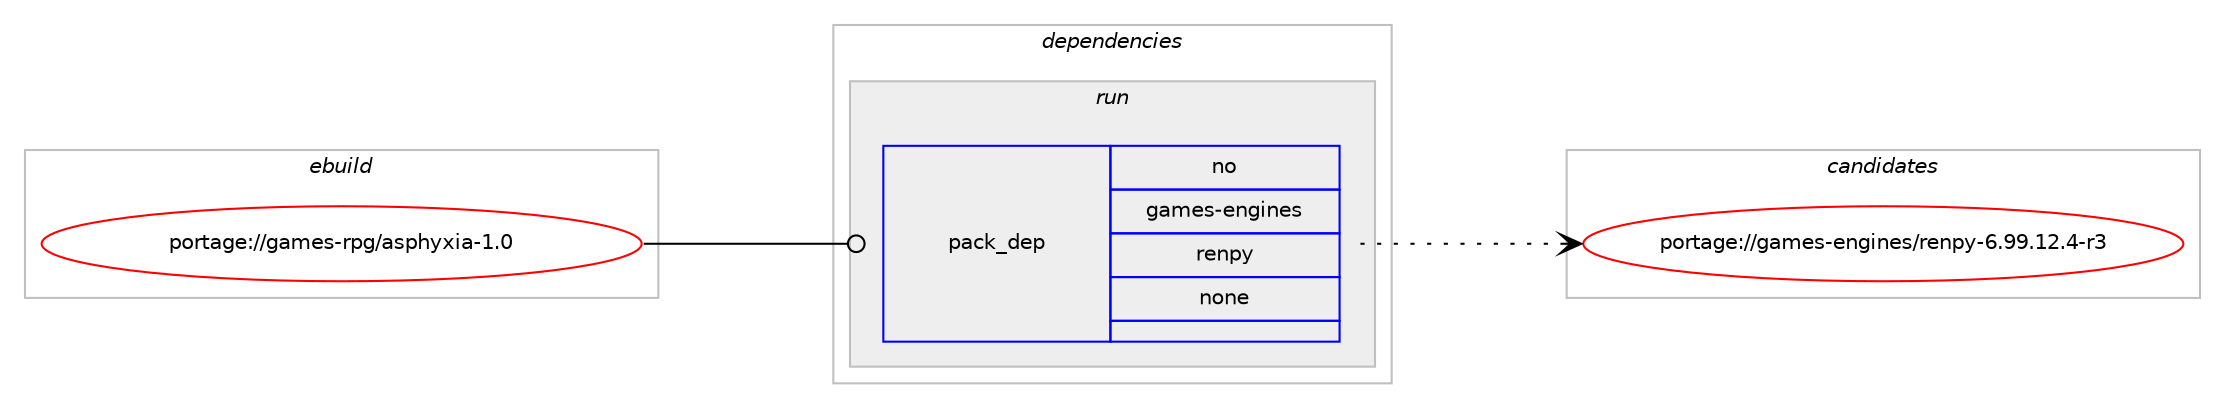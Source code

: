 digraph prolog {

# *************
# Graph options
# *************

newrank=true;
concentrate=true;
compound=true;
graph [rankdir=LR,fontname=Helvetica,fontsize=10,ranksep=1.5];#, ranksep=2.5, nodesep=0.2];
edge  [arrowhead=vee];
node  [fontname=Helvetica,fontsize=10];

# **********
# The ebuild
# **********

subgraph cluster_leftcol {
color=gray;
rank=same;
label=<<i>ebuild</i>>;
id [label="portage://games-rpg/asphyxia-1.0", color=red, width=4, href="../games-rpg/asphyxia-1.0.svg"];
}

# ****************
# The dependencies
# ****************

subgraph cluster_midcol {
color=gray;
label=<<i>dependencies</i>>;
subgraph cluster_compile {
fillcolor="#eeeeee";
style=filled;
label=<<i>compile</i>>;
}
subgraph cluster_compileandrun {
fillcolor="#eeeeee";
style=filled;
label=<<i>compile and run</i>>;
}
subgraph cluster_run {
fillcolor="#eeeeee";
style=filled;
label=<<i>run</i>>;
subgraph pack197892 {
dependency275499 [label=<<TABLE BORDER="0" CELLBORDER="1" CELLSPACING="0" CELLPADDING="4" WIDTH="220"><TR><TD ROWSPAN="6" CELLPADDING="30">pack_dep</TD></TR><TR><TD WIDTH="110">no</TD></TR><TR><TD>games-engines</TD></TR><TR><TD>renpy</TD></TR><TR><TD>none</TD></TR><TR><TD></TD></TR></TABLE>>, shape=none, color=blue];
}
id:e -> dependency275499:w [weight=20,style="solid",arrowhead="odot"];
}
}

# **************
# The candidates
# **************

subgraph cluster_choices {
rank=same;
color=gray;
label=<<i>candidates</i>>;

subgraph choice197892 {
color=black;
nodesep=1;
choiceportage103971091011154510111010310511010111547114101110112121455446575746495046524511451 [label="portage://games-engines/renpy-6.99.12.4-r3", color=red, width=4,href="../games-engines/renpy-6.99.12.4-r3.svg"];
dependency275499:e -> choiceportage103971091011154510111010310511010111547114101110112121455446575746495046524511451:w [style=dotted,weight="100"];
}
}

}
